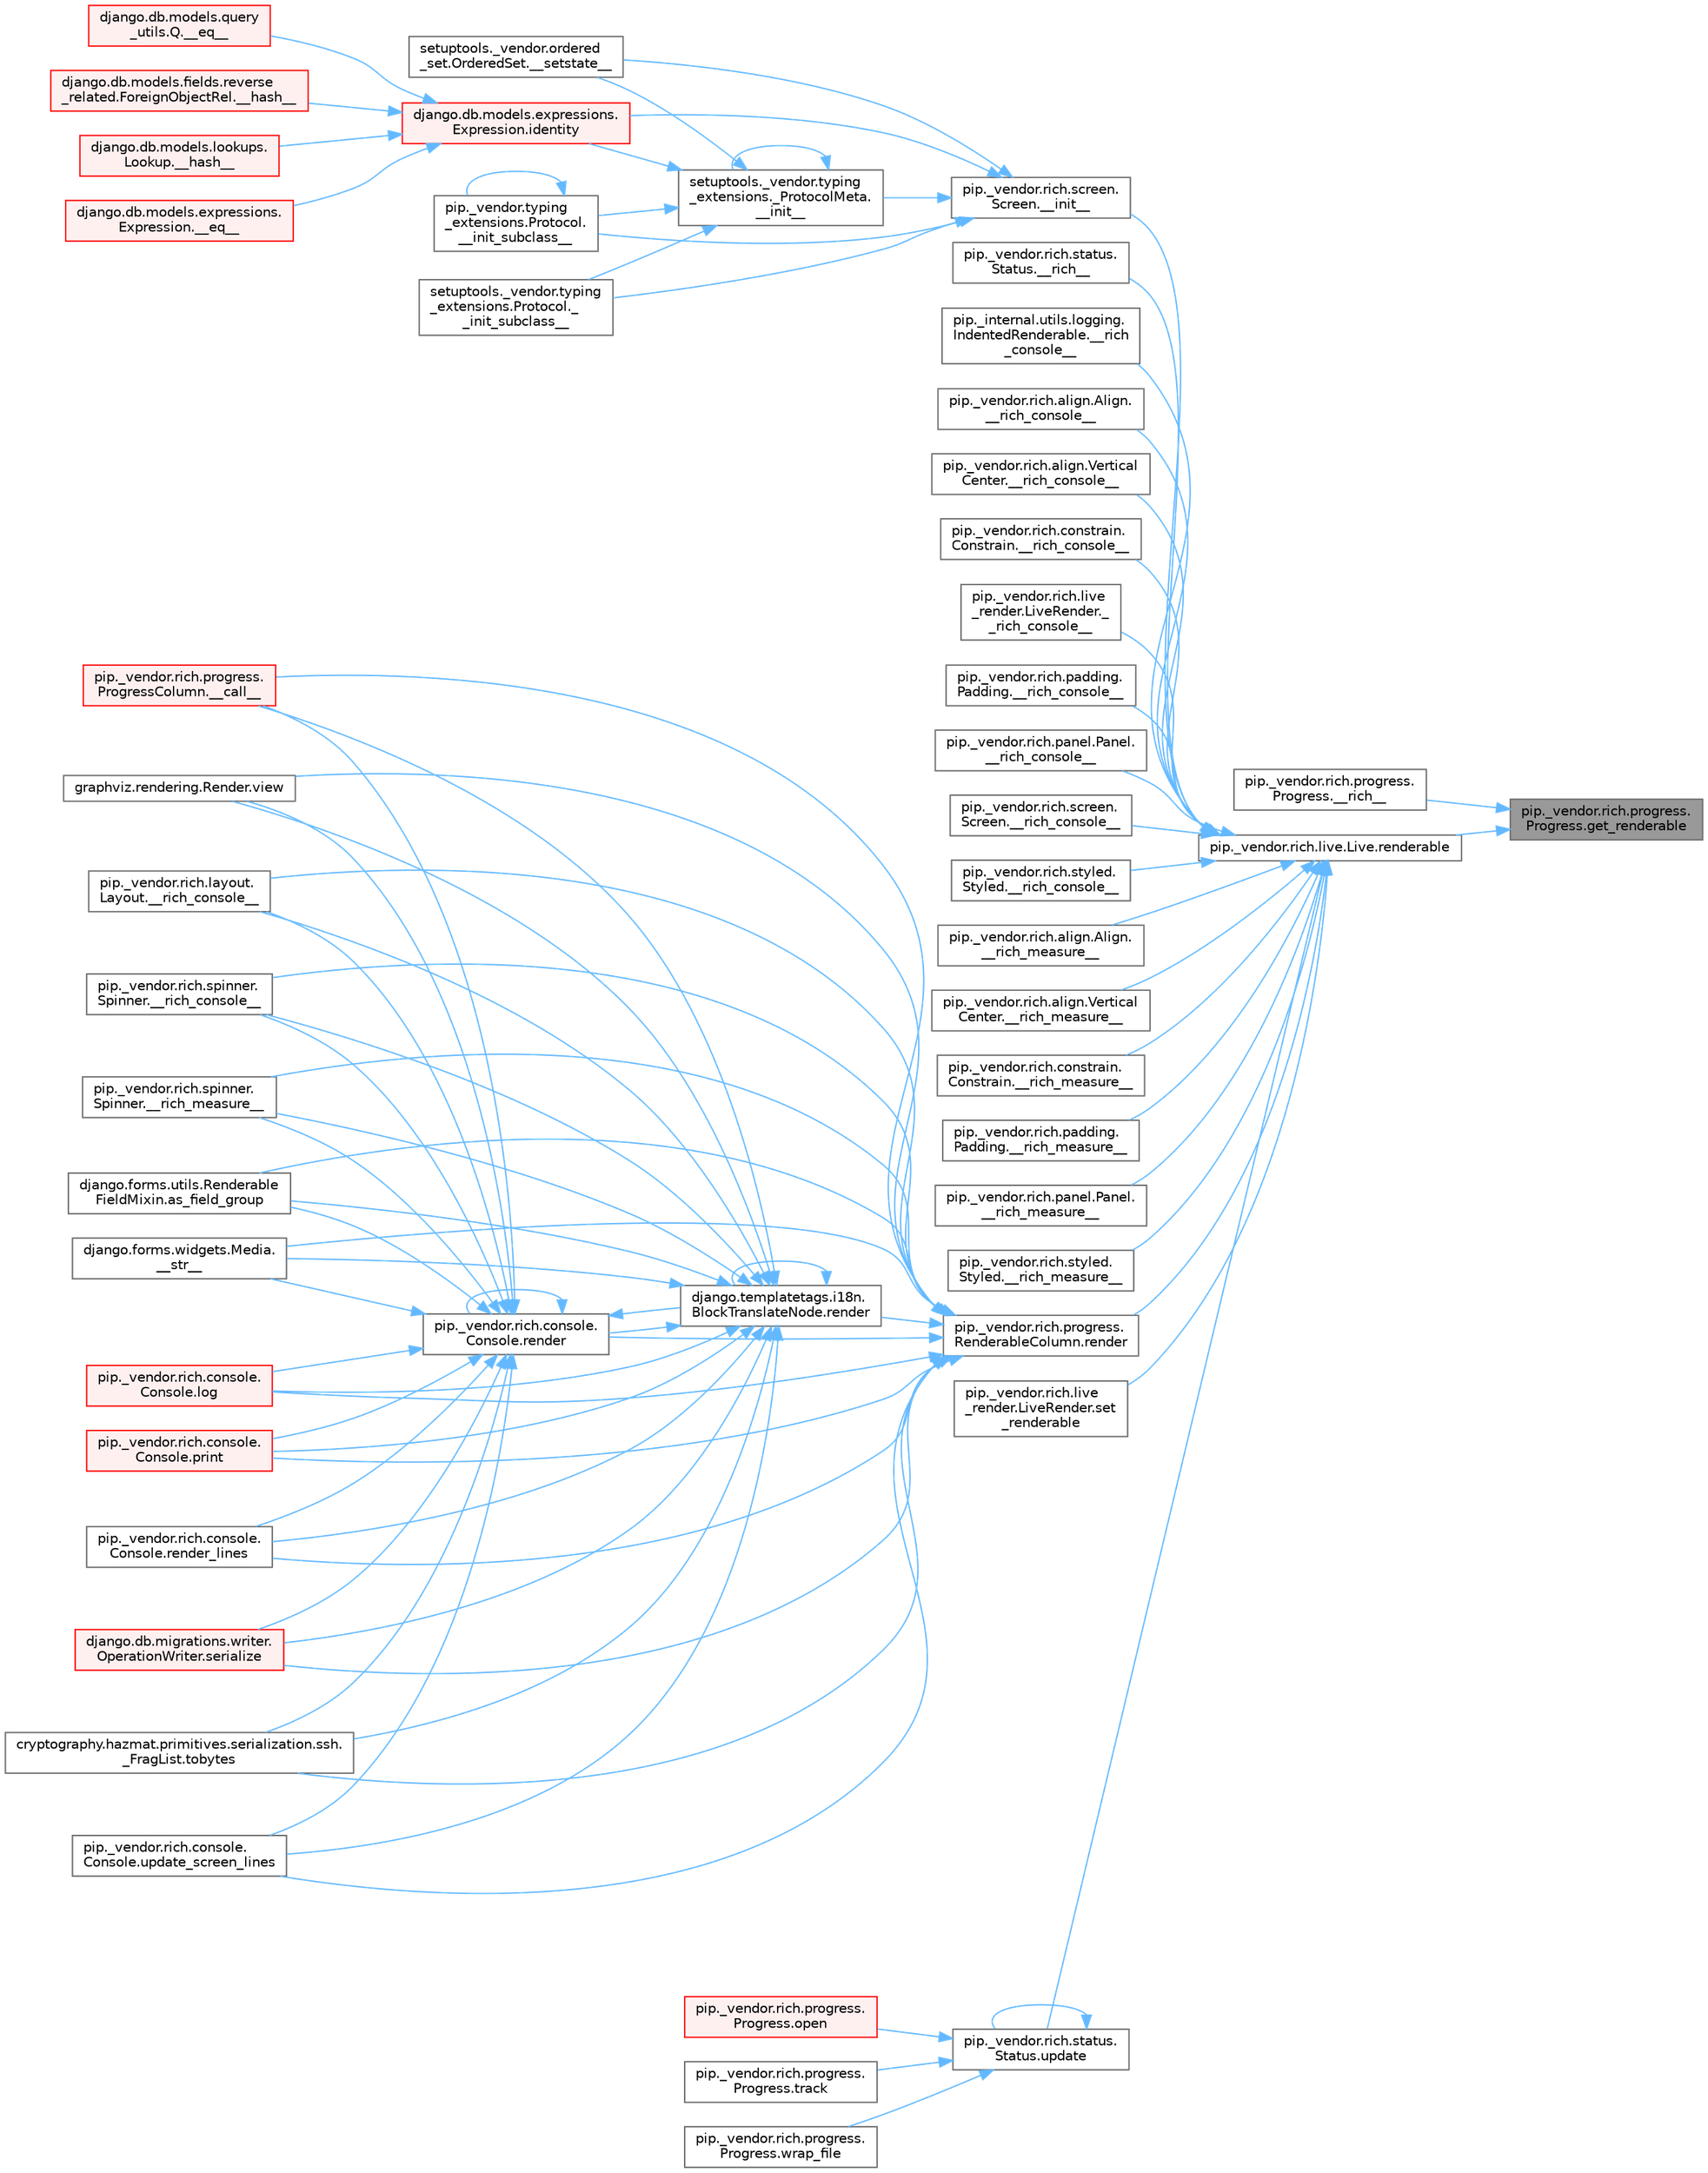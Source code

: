 digraph "pip._vendor.rich.progress.Progress.get_renderable"
{
 // LATEX_PDF_SIZE
  bgcolor="transparent";
  edge [fontname=Helvetica,fontsize=10,labelfontname=Helvetica,labelfontsize=10];
  node [fontname=Helvetica,fontsize=10,shape=box,height=0.2,width=0.4];
  rankdir="RL";
  Node1 [id="Node000001",label="pip._vendor.rich.progress.\lProgress.get_renderable",height=0.2,width=0.4,color="gray40", fillcolor="grey60", style="filled", fontcolor="black",tooltip=" "];
  Node1 -> Node2 [id="edge1_Node000001_Node000002",dir="back",color="steelblue1",style="solid",tooltip=" "];
  Node2 [id="Node000002",label="pip._vendor.rich.progress.\lProgress.__rich__",height=0.2,width=0.4,color="grey40", fillcolor="white", style="filled",URL="$classpip_1_1__vendor_1_1rich_1_1progress_1_1_progress.html#adfc2c3c96fc19f9857390a0ea107bd97",tooltip=" "];
  Node1 -> Node3 [id="edge2_Node000001_Node000003",dir="back",color="steelblue1",style="solid",tooltip=" "];
  Node3 [id="Node000003",label="pip._vendor.rich.live.Live.renderable",height=0.2,width=0.4,color="grey40", fillcolor="white", style="filled",URL="$classpip_1_1__vendor_1_1rich_1_1live_1_1_live.html#adbdec7c7c6ac9070814e96b505a173c1",tooltip=" "];
  Node3 -> Node4 [id="edge3_Node000003_Node000004",dir="back",color="steelblue1",style="solid",tooltip=" "];
  Node4 [id="Node000004",label="pip._vendor.rich.screen.\lScreen.__init__",height=0.2,width=0.4,color="grey40", fillcolor="white", style="filled",URL="$classpip_1_1__vendor_1_1rich_1_1screen_1_1_screen.html#a22f6d80765fbc681aed44b087ec45446",tooltip=" "];
  Node4 -> Node5 [id="edge4_Node000004_Node000005",dir="back",color="steelblue1",style="solid",tooltip=" "];
  Node5 [id="Node000005",label="setuptools._vendor.typing\l_extensions._ProtocolMeta.\l__init__",height=0.2,width=0.4,color="grey40", fillcolor="white", style="filled",URL="$classsetuptools_1_1__vendor_1_1typing__extensions_1_1___protocol_meta.html#a7bbaff8ac6d19534b46bca363ee0b43a",tooltip=" "];
  Node5 -> Node5 [id="edge5_Node000005_Node000005",dir="back",color="steelblue1",style="solid",tooltip=" "];
  Node5 -> Node6 [id="edge6_Node000005_Node000006",dir="back",color="steelblue1",style="solid",tooltip=" "];
  Node6 [id="Node000006",label="pip._vendor.typing\l_extensions.Protocol.\l__init_subclass__",height=0.2,width=0.4,color="grey40", fillcolor="white", style="filled",URL="$classpip_1_1__vendor_1_1typing__extensions_1_1_protocol.html#a2916efc86cebb8aba6deb7fd30b33988",tooltip=" "];
  Node6 -> Node6 [id="edge7_Node000006_Node000006",dir="back",color="steelblue1",style="solid",tooltip=" "];
  Node5 -> Node7 [id="edge8_Node000005_Node000007",dir="back",color="steelblue1",style="solid",tooltip=" "];
  Node7 [id="Node000007",label="setuptools._vendor.typing\l_extensions.Protocol._\l_init_subclass__",height=0.2,width=0.4,color="grey40", fillcolor="white", style="filled",URL="$classsetuptools_1_1__vendor_1_1typing__extensions_1_1_protocol.html#ac6cbebc092a4724ab3704c5334059874",tooltip=" "];
  Node5 -> Node8 [id="edge9_Node000005_Node000008",dir="back",color="steelblue1",style="solid",tooltip=" "];
  Node8 [id="Node000008",label="setuptools._vendor.ordered\l_set.OrderedSet.__setstate__",height=0.2,width=0.4,color="grey40", fillcolor="white", style="filled",URL="$classsetuptools_1_1__vendor_1_1ordered__set_1_1_ordered_set.html#aa7f7de9d987829525d06db565fe1b4a1",tooltip=" "];
  Node5 -> Node9 [id="edge10_Node000005_Node000009",dir="back",color="steelblue1",style="solid",tooltip=" "];
  Node9 [id="Node000009",label="django.db.models.expressions.\lExpression.identity",height=0.2,width=0.4,color="red", fillcolor="#FFF0F0", style="filled",URL="$classdjango_1_1db_1_1models_1_1expressions_1_1_expression.html#a10048810b5eb8641acf3bc150731b925",tooltip=" "];
  Node9 -> Node10 [id="edge11_Node000009_Node000010",dir="back",color="steelblue1",style="solid",tooltip=" "];
  Node10 [id="Node000010",label="django.db.models.expressions.\lExpression.__eq__",height=0.2,width=0.4,color="red", fillcolor="#FFF0F0", style="filled",URL="$classdjango_1_1db_1_1models_1_1expressions_1_1_expression.html#adb4c2940b4e88b38771aac46593315e1",tooltip=" "];
  Node9 -> Node19 [id="edge12_Node000009_Node000019",dir="back",color="steelblue1",style="solid",tooltip=" "];
  Node19 [id="Node000019",label="django.db.models.query\l_utils.Q.__eq__",height=0.2,width=0.4,color="red", fillcolor="#FFF0F0", style="filled",URL="$classdjango_1_1db_1_1models_1_1query__utils_1_1_q.html#aa83c3e0a1d5257be65a946fcc4baf58a",tooltip=" "];
  Node9 -> Node20 [id="edge13_Node000009_Node000020",dir="back",color="steelblue1",style="solid",tooltip=" "];
  Node20 [id="Node000020",label="django.db.models.fields.reverse\l_related.ForeignObjectRel.__hash__",height=0.2,width=0.4,color="red", fillcolor="#FFF0F0", style="filled",URL="$classdjango_1_1db_1_1models_1_1fields_1_1reverse__related_1_1_foreign_object_rel.html#aa0478c97c51638ebbe5b348c9ace7a13",tooltip=" "];
  Node9 -> Node23 [id="edge14_Node000009_Node000023",dir="back",color="steelblue1",style="solid",tooltip=" "];
  Node23 [id="Node000023",label="django.db.models.lookups.\lLookup.__hash__",height=0.2,width=0.4,color="red", fillcolor="#FFF0F0", style="filled",URL="$classdjango_1_1db_1_1models_1_1lookups_1_1_lookup.html#a05201ecef16ee5ad8c9a403b7ebbc268",tooltip=" "];
  Node4 -> Node6 [id="edge15_Node000004_Node000006",dir="back",color="steelblue1",style="solid",tooltip=" "];
  Node4 -> Node7 [id="edge16_Node000004_Node000007",dir="back",color="steelblue1",style="solid",tooltip=" "];
  Node4 -> Node8 [id="edge17_Node000004_Node000008",dir="back",color="steelblue1",style="solid",tooltip=" "];
  Node4 -> Node9 [id="edge18_Node000004_Node000009",dir="back",color="steelblue1",style="solid",tooltip=" "];
  Node3 -> Node36 [id="edge19_Node000003_Node000036",dir="back",color="steelblue1",style="solid",tooltip=" "];
  Node36 [id="Node000036",label="pip._vendor.rich.status.\lStatus.__rich__",height=0.2,width=0.4,color="grey40", fillcolor="white", style="filled",URL="$classpip_1_1__vendor_1_1rich_1_1status_1_1_status.html#ad0400b8f53bb4765ac88deb00d4b067e",tooltip=" "];
  Node3 -> Node37 [id="edge20_Node000003_Node000037",dir="back",color="steelblue1",style="solid",tooltip=" "];
  Node37 [id="Node000037",label="pip._internal.utils.logging.\lIndentedRenderable.__rich\l_console__",height=0.2,width=0.4,color="grey40", fillcolor="white", style="filled",URL="$classpip_1_1__internal_1_1utils_1_1logging_1_1_indented_renderable.html#ac062d96315bc4c32d75237b9acfa91c7",tooltip=" "];
  Node3 -> Node38 [id="edge21_Node000003_Node000038",dir="back",color="steelblue1",style="solid",tooltip=" "];
  Node38 [id="Node000038",label="pip._vendor.rich.align.Align.\l__rich_console__",height=0.2,width=0.4,color="grey40", fillcolor="white", style="filled",URL="$classpip_1_1__vendor_1_1rich_1_1align_1_1_align.html#afd4f8994e1355e2c22c2aa1145f0d400",tooltip=" "];
  Node3 -> Node39 [id="edge22_Node000003_Node000039",dir="back",color="steelblue1",style="solid",tooltip=" "];
  Node39 [id="Node000039",label="pip._vendor.rich.align.Vertical\lCenter.__rich_console__",height=0.2,width=0.4,color="grey40", fillcolor="white", style="filled",URL="$classpip_1_1__vendor_1_1rich_1_1align_1_1_vertical_center.html#a001f705e33eb498f4d9c13249aa09cd8",tooltip=" "];
  Node3 -> Node40 [id="edge23_Node000003_Node000040",dir="back",color="steelblue1",style="solid",tooltip=" "];
  Node40 [id="Node000040",label="pip._vendor.rich.constrain.\lConstrain.__rich_console__",height=0.2,width=0.4,color="grey40", fillcolor="white", style="filled",URL="$classpip_1_1__vendor_1_1rich_1_1constrain_1_1_constrain.html#ae3ecbe4f7b8575b5b65f308633f3d84a",tooltip=" "];
  Node3 -> Node41 [id="edge24_Node000003_Node000041",dir="back",color="steelblue1",style="solid",tooltip=" "];
  Node41 [id="Node000041",label="pip._vendor.rich.live\l_render.LiveRender._\l_rich_console__",height=0.2,width=0.4,color="grey40", fillcolor="white", style="filled",URL="$classpip_1_1__vendor_1_1rich_1_1live__render_1_1_live_render.html#ad912ba8e93bac99aa63c5291cf34b87b",tooltip=" "];
  Node3 -> Node42 [id="edge25_Node000003_Node000042",dir="back",color="steelblue1",style="solid",tooltip=" "];
  Node42 [id="Node000042",label="pip._vendor.rich.padding.\lPadding.__rich_console__",height=0.2,width=0.4,color="grey40", fillcolor="white", style="filled",URL="$classpip_1_1__vendor_1_1rich_1_1padding_1_1_padding.html#a23e27b4fb591fa1a4b6a04c497729077",tooltip=" "];
  Node3 -> Node43 [id="edge26_Node000003_Node000043",dir="back",color="steelblue1",style="solid",tooltip=" "];
  Node43 [id="Node000043",label="pip._vendor.rich.panel.Panel.\l__rich_console__",height=0.2,width=0.4,color="grey40", fillcolor="white", style="filled",URL="$classpip_1_1__vendor_1_1rich_1_1panel_1_1_panel.html#a6c612abd2dc827e0625fba926d709fb6",tooltip=" "];
  Node3 -> Node44 [id="edge27_Node000003_Node000044",dir="back",color="steelblue1",style="solid",tooltip=" "];
  Node44 [id="Node000044",label="pip._vendor.rich.screen.\lScreen.__rich_console__",height=0.2,width=0.4,color="grey40", fillcolor="white", style="filled",URL="$classpip_1_1__vendor_1_1rich_1_1screen_1_1_screen.html#a5da09dde31d7cd9ba21f9800a67f5c04",tooltip=" "];
  Node3 -> Node45 [id="edge28_Node000003_Node000045",dir="back",color="steelblue1",style="solid",tooltip=" "];
  Node45 [id="Node000045",label="pip._vendor.rich.styled.\lStyled.__rich_console__",height=0.2,width=0.4,color="grey40", fillcolor="white", style="filled",URL="$classpip_1_1__vendor_1_1rich_1_1styled_1_1_styled.html#ad2b41aa2911394ea81c2ea590ae7d588",tooltip=" "];
  Node3 -> Node46 [id="edge29_Node000003_Node000046",dir="back",color="steelblue1",style="solid",tooltip=" "];
  Node46 [id="Node000046",label="pip._vendor.rich.align.Align.\l__rich_measure__",height=0.2,width=0.4,color="grey40", fillcolor="white", style="filled",URL="$classpip_1_1__vendor_1_1rich_1_1align_1_1_align.html#af7852bebb526ddcc7effed71efb242cf",tooltip=" "];
  Node3 -> Node47 [id="edge30_Node000003_Node000047",dir="back",color="steelblue1",style="solid",tooltip=" "];
  Node47 [id="Node000047",label="pip._vendor.rich.align.Vertical\lCenter.__rich_measure__",height=0.2,width=0.4,color="grey40", fillcolor="white", style="filled",URL="$classpip_1_1__vendor_1_1rich_1_1align_1_1_vertical_center.html#a7a692ada7be63914dd9c93489268dccf",tooltip=" "];
  Node3 -> Node48 [id="edge31_Node000003_Node000048",dir="back",color="steelblue1",style="solid",tooltip=" "];
  Node48 [id="Node000048",label="pip._vendor.rich.constrain.\lConstrain.__rich_measure__",height=0.2,width=0.4,color="grey40", fillcolor="white", style="filled",URL="$classpip_1_1__vendor_1_1rich_1_1constrain_1_1_constrain.html#afd77ff426e7fb8650f8179677c8be99d",tooltip=" "];
  Node3 -> Node49 [id="edge32_Node000003_Node000049",dir="back",color="steelblue1",style="solid",tooltip=" "];
  Node49 [id="Node000049",label="pip._vendor.rich.padding.\lPadding.__rich_measure__",height=0.2,width=0.4,color="grey40", fillcolor="white", style="filled",URL="$classpip_1_1__vendor_1_1rich_1_1padding_1_1_padding.html#a54c9564b765b9835d72f4390b0753b1d",tooltip=" "];
  Node3 -> Node50 [id="edge33_Node000003_Node000050",dir="back",color="steelblue1",style="solid",tooltip=" "];
  Node50 [id="Node000050",label="pip._vendor.rich.panel.Panel.\l__rich_measure__",height=0.2,width=0.4,color="grey40", fillcolor="white", style="filled",URL="$classpip_1_1__vendor_1_1rich_1_1panel_1_1_panel.html#afe0c3ee9c576add635acabbcabd69263",tooltip=" "];
  Node3 -> Node51 [id="edge34_Node000003_Node000051",dir="back",color="steelblue1",style="solid",tooltip=" "];
  Node51 [id="Node000051",label="pip._vendor.rich.styled.\lStyled.__rich_measure__",height=0.2,width=0.4,color="grey40", fillcolor="white", style="filled",URL="$classpip_1_1__vendor_1_1rich_1_1styled_1_1_styled.html#acc2c5f9df88cf6b573238c8deab40ef1",tooltip=" "];
  Node3 -> Node52 [id="edge35_Node000003_Node000052",dir="back",color="steelblue1",style="solid",tooltip=" "];
  Node52 [id="Node000052",label="pip._vendor.rich.progress.\lRenderableColumn.render",height=0.2,width=0.4,color="grey40", fillcolor="white", style="filled",URL="$classpip_1_1__vendor_1_1rich_1_1progress_1_1_renderable_column.html#ab9778a61564a147ed0134e7b045a3858",tooltip=" "];
  Node52 -> Node53 [id="edge36_Node000052_Node000053",dir="back",color="steelblue1",style="solid",tooltip=" "];
  Node53 [id="Node000053",label="pip._vendor.rich.progress.\lProgressColumn.__call__",height=0.2,width=0.4,color="red", fillcolor="#FFF0F0", style="filled",URL="$classpip_1_1__vendor_1_1rich_1_1progress_1_1_progress_column.html#ae0c399be74222f949edb0fa5324cf6ea",tooltip=" "];
  Node52 -> Node56 [id="edge37_Node000052_Node000056",dir="back",color="steelblue1",style="solid",tooltip=" "];
  Node56 [id="Node000056",label="pip._vendor.rich.layout.\lLayout.__rich_console__",height=0.2,width=0.4,color="grey40", fillcolor="white", style="filled",URL="$classpip_1_1__vendor_1_1rich_1_1layout_1_1_layout.html#ac39cb3d17d2b0324ee1b0dada41a3ebd",tooltip=" "];
  Node52 -> Node57 [id="edge38_Node000052_Node000057",dir="back",color="steelblue1",style="solid",tooltip=" "];
  Node57 [id="Node000057",label="pip._vendor.rich.spinner.\lSpinner.__rich_console__",height=0.2,width=0.4,color="grey40", fillcolor="white", style="filled",URL="$classpip_1_1__vendor_1_1rich_1_1spinner_1_1_spinner.html#a6883d8dced19ac48d4dfc74f776357fd",tooltip=" "];
  Node52 -> Node58 [id="edge39_Node000052_Node000058",dir="back",color="steelblue1",style="solid",tooltip=" "];
  Node58 [id="Node000058",label="pip._vendor.rich.spinner.\lSpinner.__rich_measure__",height=0.2,width=0.4,color="grey40", fillcolor="white", style="filled",URL="$classpip_1_1__vendor_1_1rich_1_1spinner_1_1_spinner.html#a89745682c823c44a31bae8e8d07869f5",tooltip=" "];
  Node52 -> Node59 [id="edge40_Node000052_Node000059",dir="back",color="steelblue1",style="solid",tooltip=" "];
  Node59 [id="Node000059",label="django.forms.widgets.Media.\l__str__",height=0.2,width=0.4,color="grey40", fillcolor="white", style="filled",URL="$classdjango_1_1forms_1_1widgets_1_1_media.html#ae1651710548a7d9f14f036d035012d21",tooltip=" "];
  Node52 -> Node60 [id="edge41_Node000052_Node000060",dir="back",color="steelblue1",style="solid",tooltip=" "];
  Node60 [id="Node000060",label="django.forms.utils.Renderable\lFieldMixin.as_field_group",height=0.2,width=0.4,color="grey40", fillcolor="white", style="filled",URL="$classdjango_1_1forms_1_1utils_1_1_renderable_field_mixin.html#a1e9a1b4f790ea694431554267fd5d74c",tooltip=" "];
  Node52 -> Node61 [id="edge42_Node000052_Node000061",dir="back",color="steelblue1",style="solid",tooltip=" "];
  Node61 [id="Node000061",label="pip._vendor.rich.console.\lConsole.log",height=0.2,width=0.4,color="red", fillcolor="#FFF0F0", style="filled",URL="$classpip_1_1__vendor_1_1rich_1_1console_1_1_console.html#af9c77e39f9413fc2b134c60cfa23b0f1",tooltip=" "];
  Node52 -> Node449 [id="edge43_Node000052_Node000449",dir="back",color="steelblue1",style="solid",tooltip=" "];
  Node449 [id="Node000449",label="pip._vendor.rich.console.\lConsole.print",height=0.2,width=0.4,color="red", fillcolor="#FFF0F0", style="filled",URL="$classpip_1_1__vendor_1_1rich_1_1console_1_1_console.html#af954370cdbb49236b597f2c11064549d",tooltip=" "];
  Node52 -> Node531 [id="edge44_Node000052_Node000531",dir="back",color="steelblue1",style="solid",tooltip=" "];
  Node531 [id="Node000531",label="django.templatetags.i18n.\lBlockTranslateNode.render",height=0.2,width=0.4,color="grey40", fillcolor="white", style="filled",URL="$classdjango_1_1templatetags_1_1i18n_1_1_block_translate_node.html#aaf05bebfd02c1c4b676387ada0357832",tooltip=" "];
  Node531 -> Node53 [id="edge45_Node000531_Node000053",dir="back",color="steelblue1",style="solid",tooltip=" "];
  Node531 -> Node56 [id="edge46_Node000531_Node000056",dir="back",color="steelblue1",style="solid",tooltip=" "];
  Node531 -> Node57 [id="edge47_Node000531_Node000057",dir="back",color="steelblue1",style="solid",tooltip=" "];
  Node531 -> Node58 [id="edge48_Node000531_Node000058",dir="back",color="steelblue1",style="solid",tooltip=" "];
  Node531 -> Node59 [id="edge49_Node000531_Node000059",dir="back",color="steelblue1",style="solid",tooltip=" "];
  Node531 -> Node60 [id="edge50_Node000531_Node000060",dir="back",color="steelblue1",style="solid",tooltip=" "];
  Node531 -> Node61 [id="edge51_Node000531_Node000061",dir="back",color="steelblue1",style="solid",tooltip=" "];
  Node531 -> Node449 [id="edge52_Node000531_Node000449",dir="back",color="steelblue1",style="solid",tooltip=" "];
  Node531 -> Node531 [id="edge53_Node000531_Node000531",dir="back",color="steelblue1",style="solid",tooltip=" "];
  Node531 -> Node532 [id="edge54_Node000531_Node000532",dir="back",color="steelblue1",style="solid",tooltip=" "];
  Node532 [id="Node000532",label="pip._vendor.rich.console.\lConsole.render",height=0.2,width=0.4,color="grey40", fillcolor="white", style="filled",URL="$classpip_1_1__vendor_1_1rich_1_1console_1_1_console.html#a9551b8254c573105adde80622393a938",tooltip=" "];
  Node532 -> Node53 [id="edge55_Node000532_Node000053",dir="back",color="steelblue1",style="solid",tooltip=" "];
  Node532 -> Node56 [id="edge56_Node000532_Node000056",dir="back",color="steelblue1",style="solid",tooltip=" "];
  Node532 -> Node57 [id="edge57_Node000532_Node000057",dir="back",color="steelblue1",style="solid",tooltip=" "];
  Node532 -> Node58 [id="edge58_Node000532_Node000058",dir="back",color="steelblue1",style="solid",tooltip=" "];
  Node532 -> Node59 [id="edge59_Node000532_Node000059",dir="back",color="steelblue1",style="solid",tooltip=" "];
  Node532 -> Node60 [id="edge60_Node000532_Node000060",dir="back",color="steelblue1",style="solid",tooltip=" "];
  Node532 -> Node61 [id="edge61_Node000532_Node000061",dir="back",color="steelblue1",style="solid",tooltip=" "];
  Node532 -> Node449 [id="edge62_Node000532_Node000449",dir="back",color="steelblue1",style="solid",tooltip=" "];
  Node532 -> Node531 [id="edge63_Node000532_Node000531",dir="back",color="steelblue1",style="solid",tooltip=" "];
  Node532 -> Node532 [id="edge64_Node000532_Node000532",dir="back",color="steelblue1",style="solid",tooltip=" "];
  Node532 -> Node533 [id="edge65_Node000532_Node000533",dir="back",color="steelblue1",style="solid",tooltip=" "];
  Node533 [id="Node000533",label="pip._vendor.rich.console.\lConsole.render_lines",height=0.2,width=0.4,color="grey40", fillcolor="white", style="filled",URL="$classpip_1_1__vendor_1_1rich_1_1console_1_1_console.html#a5818808a49db20c5bee6986425f96f14",tooltip=" "];
  Node532 -> Node534 [id="edge66_Node000532_Node000534",dir="back",color="steelblue1",style="solid",tooltip=" "];
  Node534 [id="Node000534",label="django.db.migrations.writer.\lOperationWriter.serialize",height=0.2,width=0.4,color="red", fillcolor="#FFF0F0", style="filled",URL="$classdjango_1_1db_1_1migrations_1_1writer_1_1_operation_writer.html#a866e8d13e1c54a35d74e9a6b0383b2f8",tooltip=" "];
  Node532 -> Node606 [id="edge67_Node000532_Node000606",dir="back",color="steelblue1",style="solid",tooltip=" "];
  Node606 [id="Node000606",label="cryptography.hazmat.primitives.serialization.ssh.\l_FragList.tobytes",height=0.2,width=0.4,color="grey40", fillcolor="white", style="filled",URL="$classcryptography_1_1hazmat_1_1primitives_1_1serialization_1_1ssh_1_1___frag_list.html#a195dd4e7c741624829a13af53fa3de38",tooltip=" "];
  Node532 -> Node607 [id="edge68_Node000532_Node000607",dir="back",color="steelblue1",style="solid",tooltip=" "];
  Node607 [id="Node000607",label="pip._vendor.rich.console.\lConsole.update_screen_lines",height=0.2,width=0.4,color="grey40", fillcolor="white", style="filled",URL="$classpip_1_1__vendor_1_1rich_1_1console_1_1_console.html#a21cfe5af86ec7533f23d45fe2969817e",tooltip=" "];
  Node532 -> Node608 [id="edge69_Node000532_Node000608",dir="back",color="steelblue1",style="solid",tooltip=" "];
  Node608 [id="Node000608",label="graphviz.rendering.Render.view",height=0.2,width=0.4,color="grey40", fillcolor="white", style="filled",URL="$classgraphviz_1_1rendering_1_1_render.html#a53169c422996b9a7e92b5580c13914e2",tooltip=" "];
  Node531 -> Node533 [id="edge70_Node000531_Node000533",dir="back",color="steelblue1",style="solid",tooltip=" "];
  Node531 -> Node534 [id="edge71_Node000531_Node000534",dir="back",color="steelblue1",style="solid",tooltip=" "];
  Node531 -> Node606 [id="edge72_Node000531_Node000606",dir="back",color="steelblue1",style="solid",tooltip=" "];
  Node531 -> Node607 [id="edge73_Node000531_Node000607",dir="back",color="steelblue1",style="solid",tooltip=" "];
  Node531 -> Node608 [id="edge74_Node000531_Node000608",dir="back",color="steelblue1",style="solid",tooltip=" "];
  Node52 -> Node532 [id="edge75_Node000052_Node000532",dir="back",color="steelblue1",style="solid",tooltip=" "];
  Node52 -> Node533 [id="edge76_Node000052_Node000533",dir="back",color="steelblue1",style="solid",tooltip=" "];
  Node52 -> Node534 [id="edge77_Node000052_Node000534",dir="back",color="steelblue1",style="solid",tooltip=" "];
  Node52 -> Node606 [id="edge78_Node000052_Node000606",dir="back",color="steelblue1",style="solid",tooltip=" "];
  Node52 -> Node607 [id="edge79_Node000052_Node000607",dir="back",color="steelblue1",style="solid",tooltip=" "];
  Node52 -> Node608 [id="edge80_Node000052_Node000608",dir="back",color="steelblue1",style="solid",tooltip=" "];
  Node3 -> Node3176 [id="edge81_Node000003_Node003176",dir="back",color="steelblue1",style="solid",tooltip=" "];
  Node3176 [id="Node003176",label="pip._vendor.rich.live\l_render.LiveRender.set\l_renderable",height=0.2,width=0.4,color="grey40", fillcolor="white", style="filled",URL="$classpip_1_1__vendor_1_1rich_1_1live__render_1_1_live_render.html#a3e10f6ca40eb275b181a0c2e61855e9d",tooltip=" "];
  Node3 -> Node3177 [id="edge82_Node000003_Node003177",dir="back",color="steelblue1",style="solid",tooltip=" "];
  Node3177 [id="Node003177",label="pip._vendor.rich.status.\lStatus.update",height=0.2,width=0.4,color="grey40", fillcolor="white", style="filled",URL="$classpip_1_1__vendor_1_1rich_1_1status_1_1_status.html#a247833e956938350361ef6419697f7f3",tooltip=" "];
  Node3177 -> Node129 [id="edge83_Node003177_Node000129",dir="back",color="steelblue1",style="solid",tooltip=" "];
  Node129 [id="Node000129",label="pip._vendor.rich.progress.\lProgress.open",height=0.2,width=0.4,color="red", fillcolor="#FFF0F0", style="filled",URL="$classpip_1_1__vendor_1_1rich_1_1progress_1_1_progress.html#a204bface9fc63d04e72844b751bcd8e3",tooltip=" "];
  Node3177 -> Node708 [id="edge84_Node003177_Node000708",dir="back",color="steelblue1",style="solid",tooltip=" "];
  Node708 [id="Node000708",label="pip._vendor.rich.progress.\lProgress.track",height=0.2,width=0.4,color="grey40", fillcolor="white", style="filled",URL="$classpip_1_1__vendor_1_1rich_1_1progress_1_1_progress.html#aee9ea5592b98f74ebb5acb76bc499601",tooltip=" "];
  Node3177 -> Node3177 [id="edge85_Node003177_Node003177",dir="back",color="steelblue1",style="solid",tooltip=" "];
  Node3177 -> Node709 [id="edge86_Node003177_Node000709",dir="back",color="steelblue1",style="solid",tooltip=" "];
  Node709 [id="Node000709",label="pip._vendor.rich.progress.\lProgress.wrap_file",height=0.2,width=0.4,color="grey40", fillcolor="white", style="filled",URL="$classpip_1_1__vendor_1_1rich_1_1progress_1_1_progress.html#a53efbf901b66a0000b6d3fd0c53250be",tooltip=" "];
}
